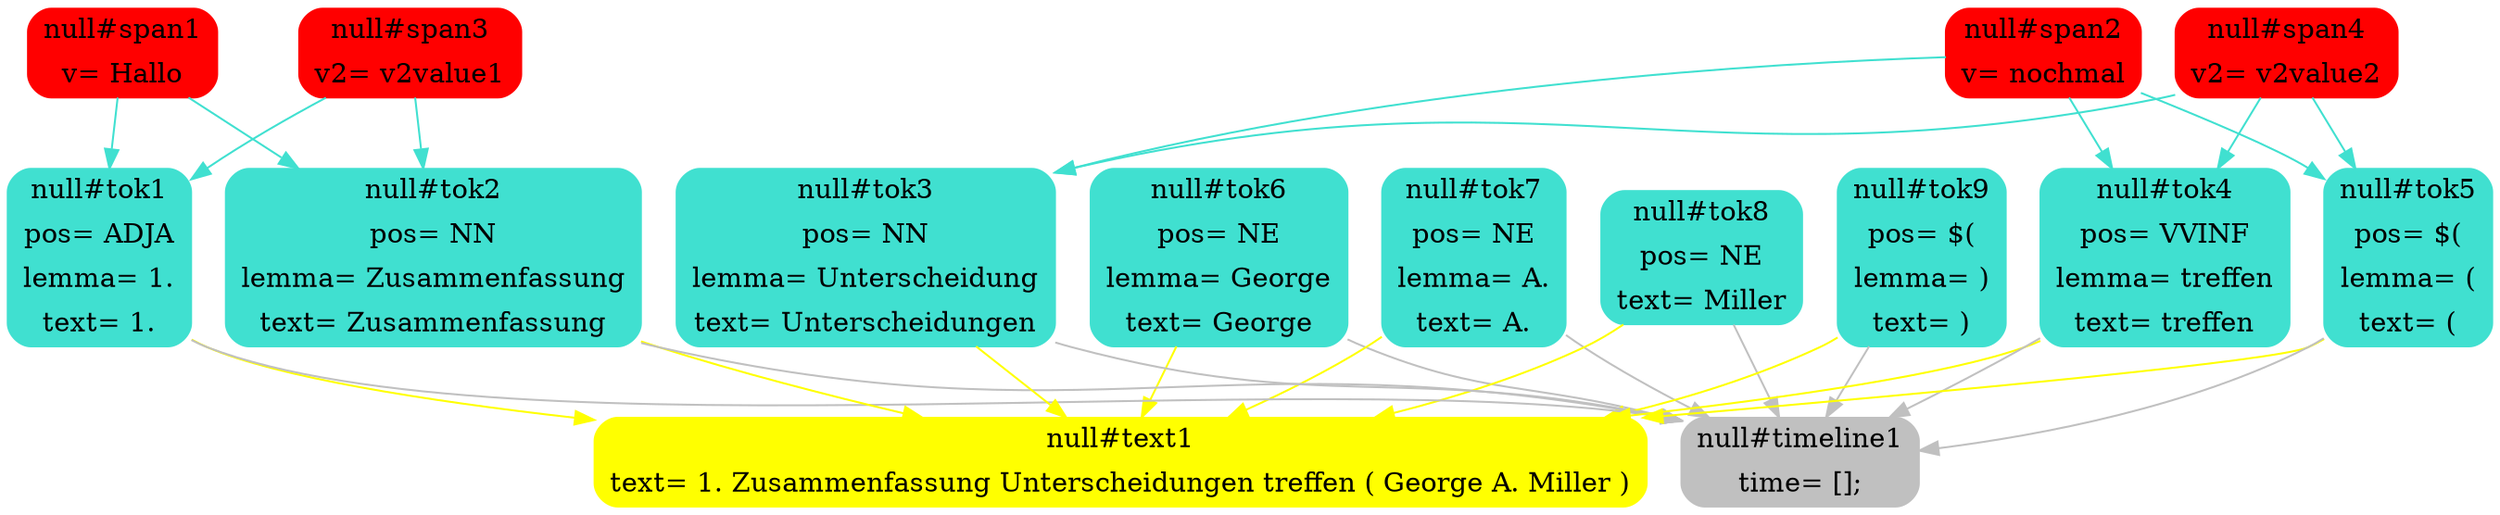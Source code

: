 digraph G {
ordering= out;
{
rank=max;
<null#text1>[shape= Mrecord,color= yellow,style= filled,label="{{null#text1}|{text= 1. Zusammenfassung Unterscheidungen treffen ( George A. Miller ) }}"];
}
<null#tok6>[shape= Mrecord,color= turquoise,style= filled,label="{{null#tok6}|{pos= NE}|{lemma= George}|{text= George}}"];
<null#tok6> -> <null#text1>[color= yellow,style= filled];
<null#timeline1>[shape= Mrecord,color= gray,style= filled,label="{{null#timeline1}|{time= [];}}"];
<null#tok6> -> <null#timeline1>[color= gray,style= filled];
<null#tok7>[shape= Mrecord,color= turquoise,style= filled,label="{{null#tok7}|{pos= NE}|{lemma= A.}|{text= A.}}"];
<null#tok7> -> <null#text1>[color= yellow,style= filled];
<null#tok7> -> <null#timeline1>[color= gray,style= filled];
<null#tok8>[shape= Mrecord,color= turquoise,style= filled,label="{{null#tok8}|{pos= NE}|{lemma= <unknown>}|{text= Miller}}"];
<null#tok8> -> <null#text1>[color= yellow,style= filled];
<null#tok8> -> <null#timeline1>[color= gray,style= filled];
<null#tok9>[shape= Mrecord,color= turquoise,style= filled,label="{{null#tok9}|{pos= $(}|{lemma= )}|{text= )}}"];
<null#tok9> -> <null#text1>[color= yellow,style= filled];
<null#tok9> -> <null#timeline1>[color= gray,style= filled];
<null#span1>[shape= Mrecord,color= red,style= filled,label="{{null#span1}|{v= Hallo}}"];
<null#tok1>[shape= Mrecord,color= turquoise,style= filled,label="{{null#tok1}|{pos= ADJA}|{lemma= 1.}|{text= 1.}}"];
<null#span1> -> <null#tok1>[color= turquoise,style= filled];
<null#tok1> -> <null#text1>[color= yellow,style= filled];
<null#tok1> -> <null#timeline1>[color= gray,style= filled];
<null#tok2>[shape= Mrecord,color= turquoise,style= filled,label="{{null#tok2}|{pos= NN}|{lemma= Zusammenfassung}|{text= Zusammenfassung}}"];
<null#span1> -> <null#tok2>[color= turquoise,style= filled];
<null#tok2> -> <null#text1>[color= yellow,style= filled];
<null#tok2> -> <null#timeline1>[color= gray,style= filled];
<null#span2>[shape= Mrecord,color= red,style= filled,label="{{null#span2}|{v= nochmal}}"];
<null#tok3>[shape= Mrecord,color= turquoise,style= filled,label="{{null#tok3}|{pos= NN}|{lemma= Unterscheidung}|{text= Unterscheidungen}}"];
<null#span2> -> <null#tok3>[color= turquoise,style= filled];
<null#tok3> -> <null#text1>[color= yellow,style= filled];
<null#tok3> -> <null#timeline1>[color= gray,style= filled];
<null#tok4>[shape= Mrecord,color= turquoise,style= filled,label="{{null#tok4}|{pos= VVINF}|{lemma= treffen}|{text= treffen}}"];
<null#span2> -> <null#tok4>[color= turquoise,style= filled];
<null#tok4> -> <null#text1>[color= yellow,style= filled];
<null#tok4> -> <null#timeline1>[color= gray,style= filled];
<null#tok5>[shape= Mrecord,color= turquoise,style= filled,label="{{null#tok5}|{pos= $(}|{lemma= (}|{text= (}}"];
<null#span2> -> <null#tok5>[color= turquoise,style= filled];
<null#tok5> -> <null#text1>[color= yellow,style= filled];
<null#tok5> -> <null#timeline1>[color= gray,style= filled];
<null#span3>[shape= Mrecord,color= red,style= filled,label="{{null#span3}|{v2= v2value1}}"];
<null#span3> -> <null#tok1>[color= turquoise,style= filled];
<null#span3> -> <null#tok2>[color= turquoise,style= filled];
<null#span4>[shape= Mrecord,color= red,style= filled,label="{{null#span4}|{v2= v2value2}}"];
<null#span4> -> <null#tok3>[color= turquoise,style= filled];
<null#span4> -> <null#tok4>[color= turquoise,style= filled];
<null#span4> -> <null#tok5>[color= turquoise,style= filled];
}
